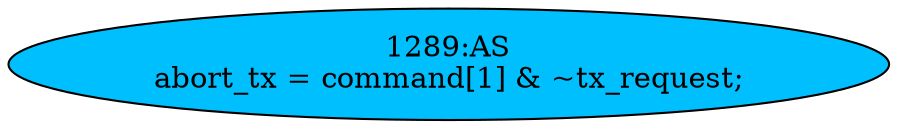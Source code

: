 strict digraph "" {
	node [label="\N"];
	"1289:AS"	 [ast="<pyverilog.vparser.ast.Assign object at 0x7fd77332fc50>",
		def_var="['abort_tx']",
		fillcolor=deepskyblue,
		label="1289:AS
abort_tx = command[1] & ~tx_request;",
		statements="[]",
		style=filled,
		typ=Assign,
		use_var="['command', 'tx_request']"];
}
